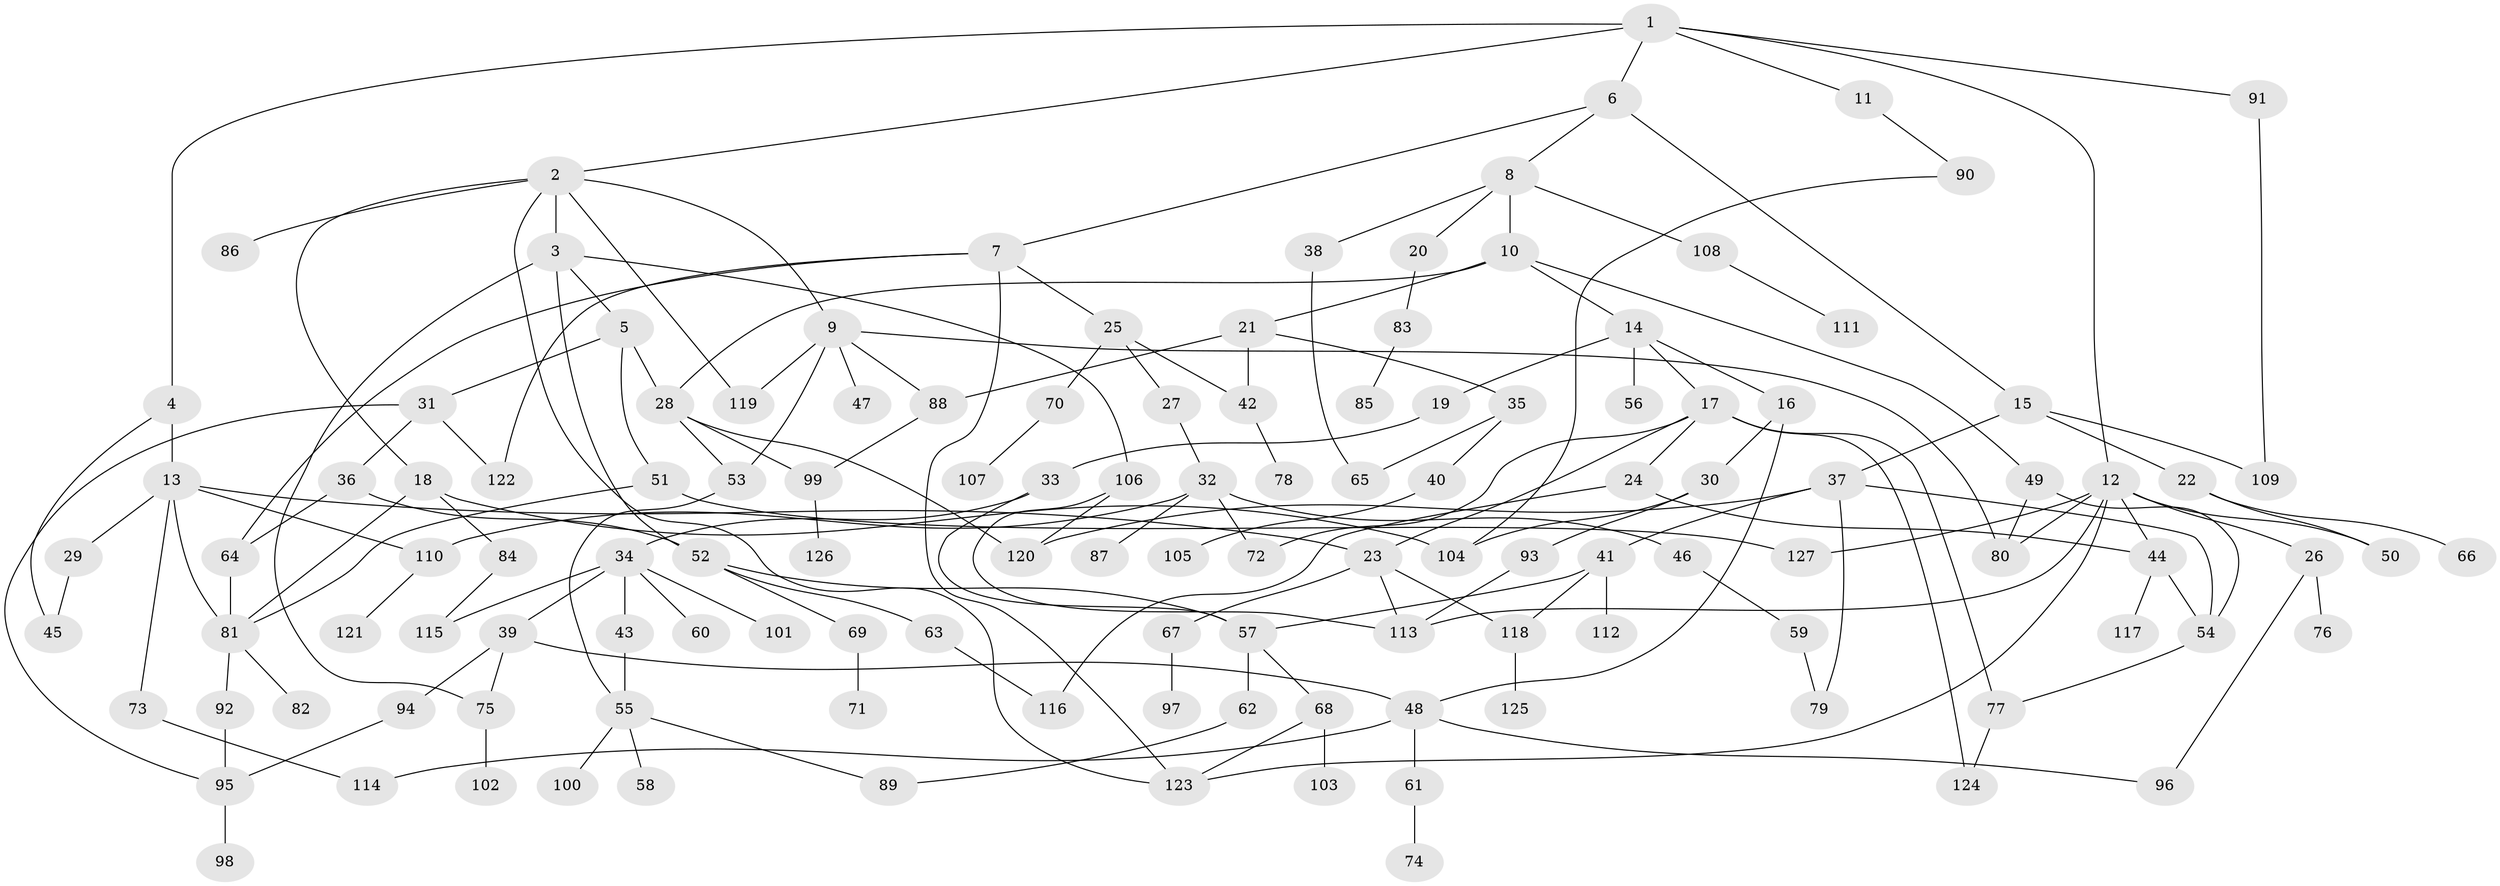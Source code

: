 // Generated by graph-tools (version 1.1) at 2025/42/03/09/25 04:42:40]
// undirected, 127 vertices, 177 edges
graph export_dot {
graph [start="1"]
  node [color=gray90,style=filled];
  1;
  2;
  3;
  4;
  5;
  6;
  7;
  8;
  9;
  10;
  11;
  12;
  13;
  14;
  15;
  16;
  17;
  18;
  19;
  20;
  21;
  22;
  23;
  24;
  25;
  26;
  27;
  28;
  29;
  30;
  31;
  32;
  33;
  34;
  35;
  36;
  37;
  38;
  39;
  40;
  41;
  42;
  43;
  44;
  45;
  46;
  47;
  48;
  49;
  50;
  51;
  52;
  53;
  54;
  55;
  56;
  57;
  58;
  59;
  60;
  61;
  62;
  63;
  64;
  65;
  66;
  67;
  68;
  69;
  70;
  71;
  72;
  73;
  74;
  75;
  76;
  77;
  78;
  79;
  80;
  81;
  82;
  83;
  84;
  85;
  86;
  87;
  88;
  89;
  90;
  91;
  92;
  93;
  94;
  95;
  96;
  97;
  98;
  99;
  100;
  101;
  102;
  103;
  104;
  105;
  106;
  107;
  108;
  109;
  110;
  111;
  112;
  113;
  114;
  115;
  116;
  117;
  118;
  119;
  120;
  121;
  122;
  123;
  124;
  125;
  126;
  127;
  1 -- 2;
  1 -- 4;
  1 -- 6;
  1 -- 11;
  1 -- 12;
  1 -- 91;
  2 -- 3;
  2 -- 9;
  2 -- 18;
  2 -- 86;
  2 -- 123;
  2 -- 119;
  3 -- 5;
  3 -- 52;
  3 -- 75;
  3 -- 106;
  4 -- 13;
  4 -- 45;
  5 -- 31;
  5 -- 51;
  5 -- 28;
  6 -- 7;
  6 -- 8;
  6 -- 15;
  7 -- 25;
  7 -- 64;
  7 -- 123;
  7 -- 122;
  8 -- 10;
  8 -- 20;
  8 -- 38;
  8 -- 108;
  9 -- 47;
  9 -- 88;
  9 -- 119;
  9 -- 53;
  9 -- 80;
  10 -- 14;
  10 -- 21;
  10 -- 28;
  10 -- 49;
  11 -- 90;
  12 -- 26;
  12 -- 80;
  12 -- 113;
  12 -- 123;
  12 -- 127;
  12 -- 50;
  12 -- 44;
  13 -- 29;
  13 -- 73;
  13 -- 23;
  13 -- 110;
  13 -- 81;
  14 -- 16;
  14 -- 17;
  14 -- 19;
  14 -- 56;
  15 -- 22;
  15 -- 37;
  15 -- 109;
  16 -- 30;
  16 -- 48;
  17 -- 23;
  17 -- 24;
  17 -- 77;
  17 -- 124;
  17 -- 72;
  18 -- 84;
  18 -- 81;
  18 -- 104;
  19 -- 33;
  20 -- 83;
  21 -- 35;
  21 -- 88;
  21 -- 42;
  22 -- 50;
  22 -- 66;
  23 -- 67;
  23 -- 118;
  23 -- 113;
  24 -- 44;
  24 -- 116;
  25 -- 27;
  25 -- 42;
  25 -- 70;
  26 -- 76;
  26 -- 96;
  27 -- 32;
  28 -- 53;
  28 -- 120;
  28 -- 99;
  29 -- 45;
  30 -- 93;
  30 -- 104;
  31 -- 36;
  31 -- 122;
  31 -- 95;
  32 -- 46;
  32 -- 72;
  32 -- 87;
  32 -- 110;
  33 -- 34;
  33 -- 57;
  34 -- 39;
  34 -- 43;
  34 -- 60;
  34 -- 101;
  34 -- 115;
  35 -- 40;
  35 -- 65;
  36 -- 52;
  36 -- 64;
  37 -- 41;
  37 -- 79;
  37 -- 54;
  37 -- 120;
  38 -- 65;
  39 -- 94;
  39 -- 48;
  39 -- 75;
  40 -- 105;
  41 -- 112;
  41 -- 57;
  41 -- 118;
  42 -- 78;
  43 -- 55;
  44 -- 54;
  44 -- 117;
  46 -- 59;
  48 -- 61;
  48 -- 114;
  48 -- 96;
  49 -- 54;
  49 -- 80;
  51 -- 81;
  51 -- 127;
  52 -- 63;
  52 -- 69;
  52 -- 57;
  53 -- 55;
  54 -- 77;
  55 -- 58;
  55 -- 89;
  55 -- 100;
  57 -- 62;
  57 -- 68;
  59 -- 79;
  61 -- 74;
  62 -- 89;
  63 -- 116;
  64 -- 81;
  67 -- 97;
  68 -- 103;
  68 -- 123;
  69 -- 71;
  70 -- 107;
  73 -- 114;
  75 -- 102;
  77 -- 124;
  81 -- 82;
  81 -- 92;
  83 -- 85;
  84 -- 115;
  88 -- 99;
  90 -- 104;
  91 -- 109;
  92 -- 95;
  93 -- 113;
  94 -- 95;
  95 -- 98;
  99 -- 126;
  106 -- 120;
  106 -- 113;
  108 -- 111;
  110 -- 121;
  118 -- 125;
}

